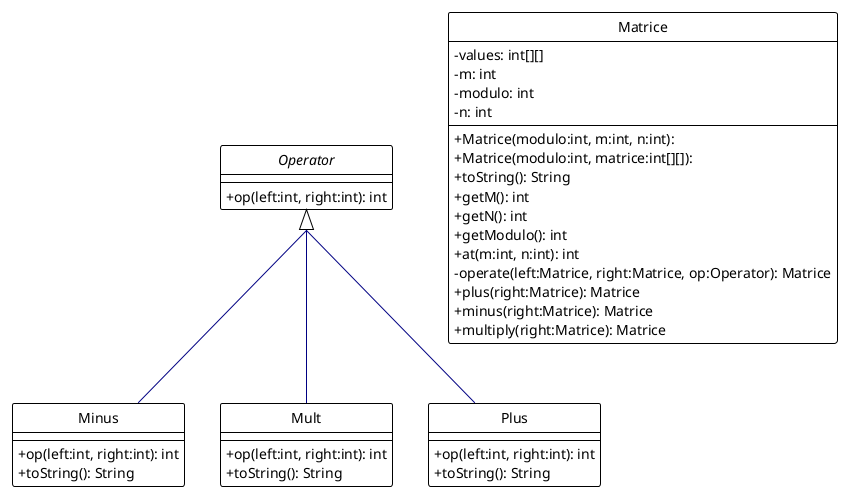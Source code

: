@startuml

skinparam classAttributeIconSize 0
hide circle

!theme plain
top to bottom direction
skinparam groupInheritance 2

class Minus {
  + op(left:int, right:int): int
  + toString(): String
}
class Mult {
  + op(left:int, right:int): int
  + toString(): String
}
class Plus {
  + op(left:int, right:int): int
  + toString(): String
}
abstract class Operator {
  + op(left:int, right:int): int
}
class Matrice {
  + Matrice(modulo:int, m:int, n:int):
  + Matrice(modulo:int, matrice:int[][]):
  - values: int[][]
  - m: int
  - modulo: int
  - n: int
  + toString(): String
  + getM(): int
  + getN(): int
  + getModulo(): int
  + at(m:int, n:int): int
  - operate(left:Matrice, right:Matrice, op:Operator): Matrice
  + plus(right:Matrice): Matrice
  + minus(right:Matrice): Matrice
  + multiply(right:Matrice): Matrice
}

Operator     <|-[#000082,plain]-  Plus
Operator     <|-[#000082,plain]-  Minus
Operator     <|-[#000082,plain]-  Mult

@enduml
